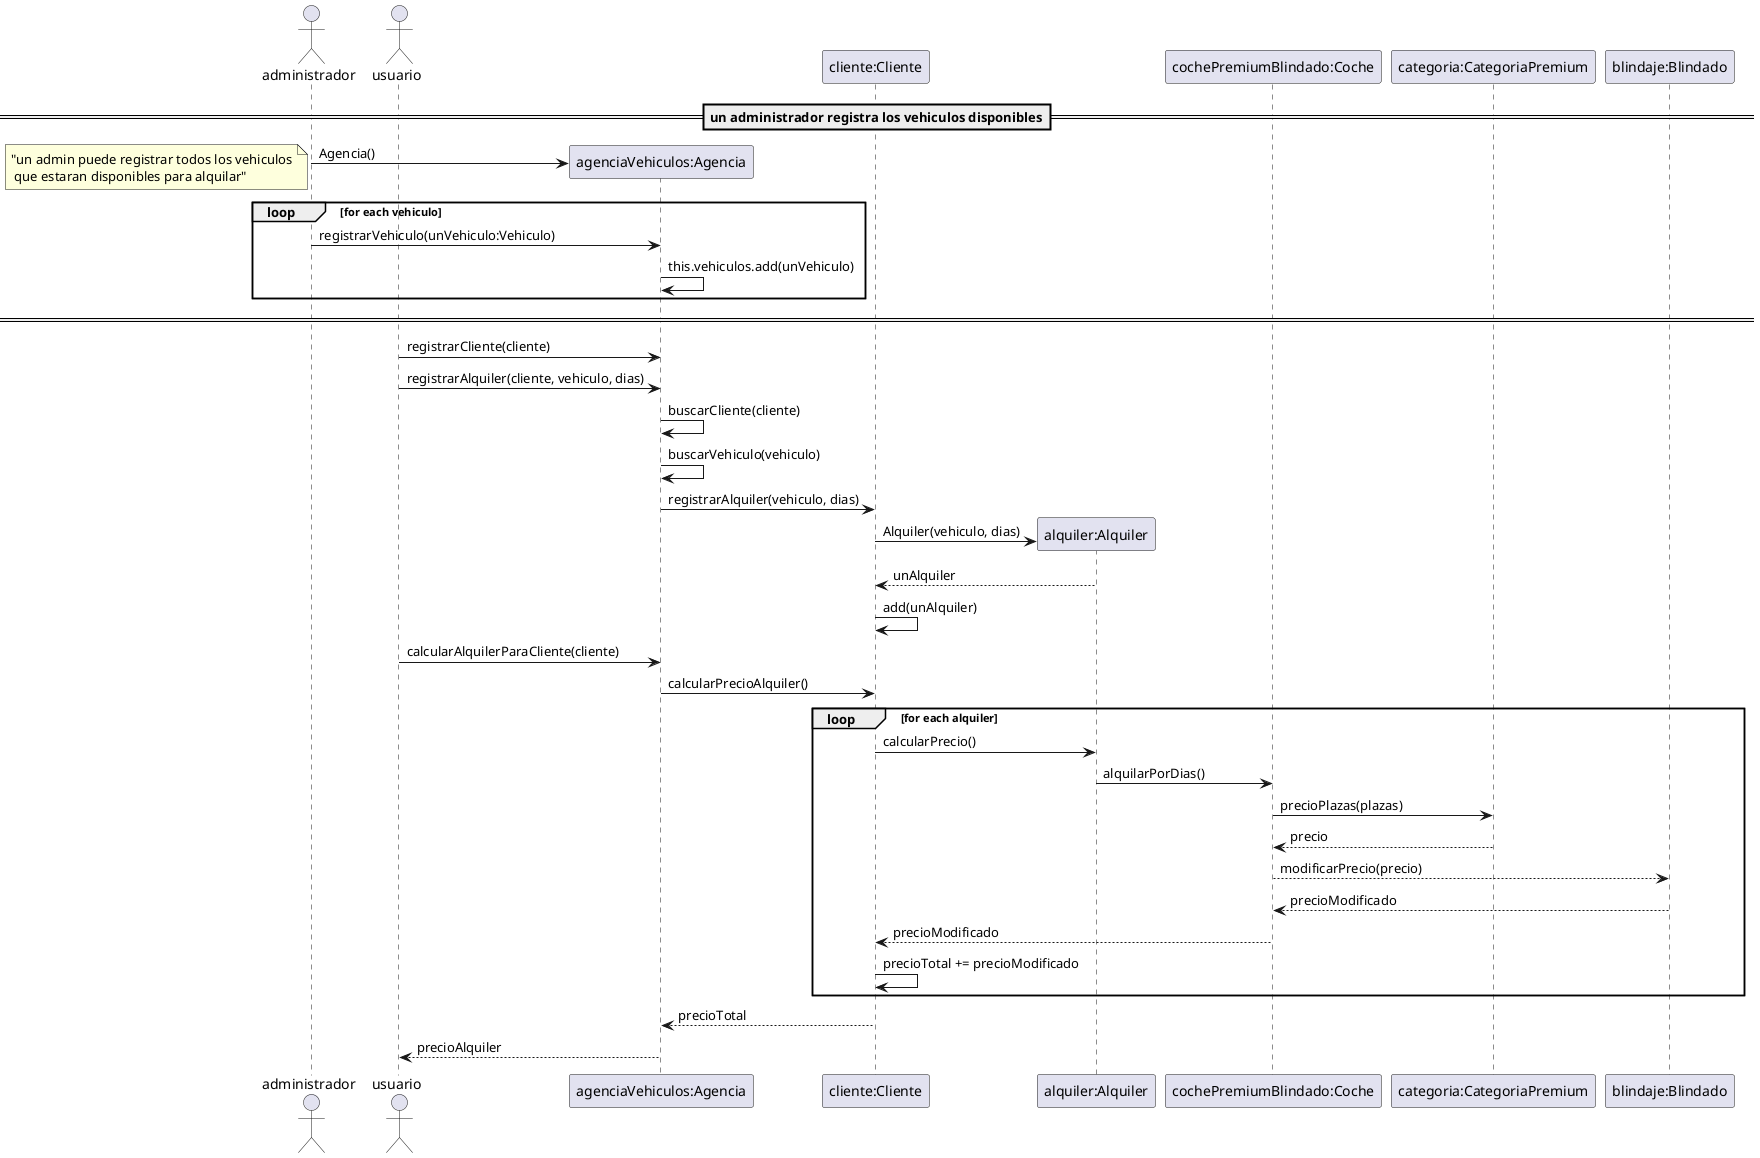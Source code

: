 @startuml
actor "administrador" as admin
actor "usuario" as user

==un administrador registra los vehiculos disponibles==


admin -> "agenciaVehiculos:Agencia" as agencia ** :Agencia()
note left: "un admin puede registrar todos los vehiculos\n que estaran disponibles para alquilar"
loop for each vehiculo

admin -> agencia : registrarVehiculo(unVehiculo:Vehiculo)


agencia -> agencia : this.vehiculos.add(unVehiculo)
end

====

user -> agencia : registrarCliente(cliente)

user -> agencia : registrarAlquiler(cliente, vehiculo, dias)

agencia -> agencia : buscarCliente(cliente)
agencia -> agencia : buscarVehiculo(vehiculo)
agencia -> "cliente:Cliente" as cliente : registrarAlquiler(vehiculo, dias)
cliente -> "alquiler:Alquiler" as alquiler ** : Alquiler(vehiculo, dias)
alquiler --> cliente : unAlquiler
cliente -> cliente : add(unAlquiler)

user -> agencia : calcularAlquilerParaCliente(cliente)
agencia -> cliente : calcularPrecioAlquiler()
loop for each alquiler
cliente -> alquiler : calcularPrecio()
alquiler -> "cochePremiumBlindado:Coche" as vehiculo : alquilarPorDias()
vehiculo -> "categoria:CategoriaPremium" as categoria : precioPlazas(plazas)
categoria --> vehiculo : precio
vehiculo --> "blindaje:Blindado" as b : modificarPrecio(precio)
b --> vehiculo : precioModificado
vehiculo --> cliente : precioModificado
cliente -> cliente : precioTotal += precioModificado

end
cliente --> agencia : precioTotal

agencia --> user : precioAlquiler
@enduml
